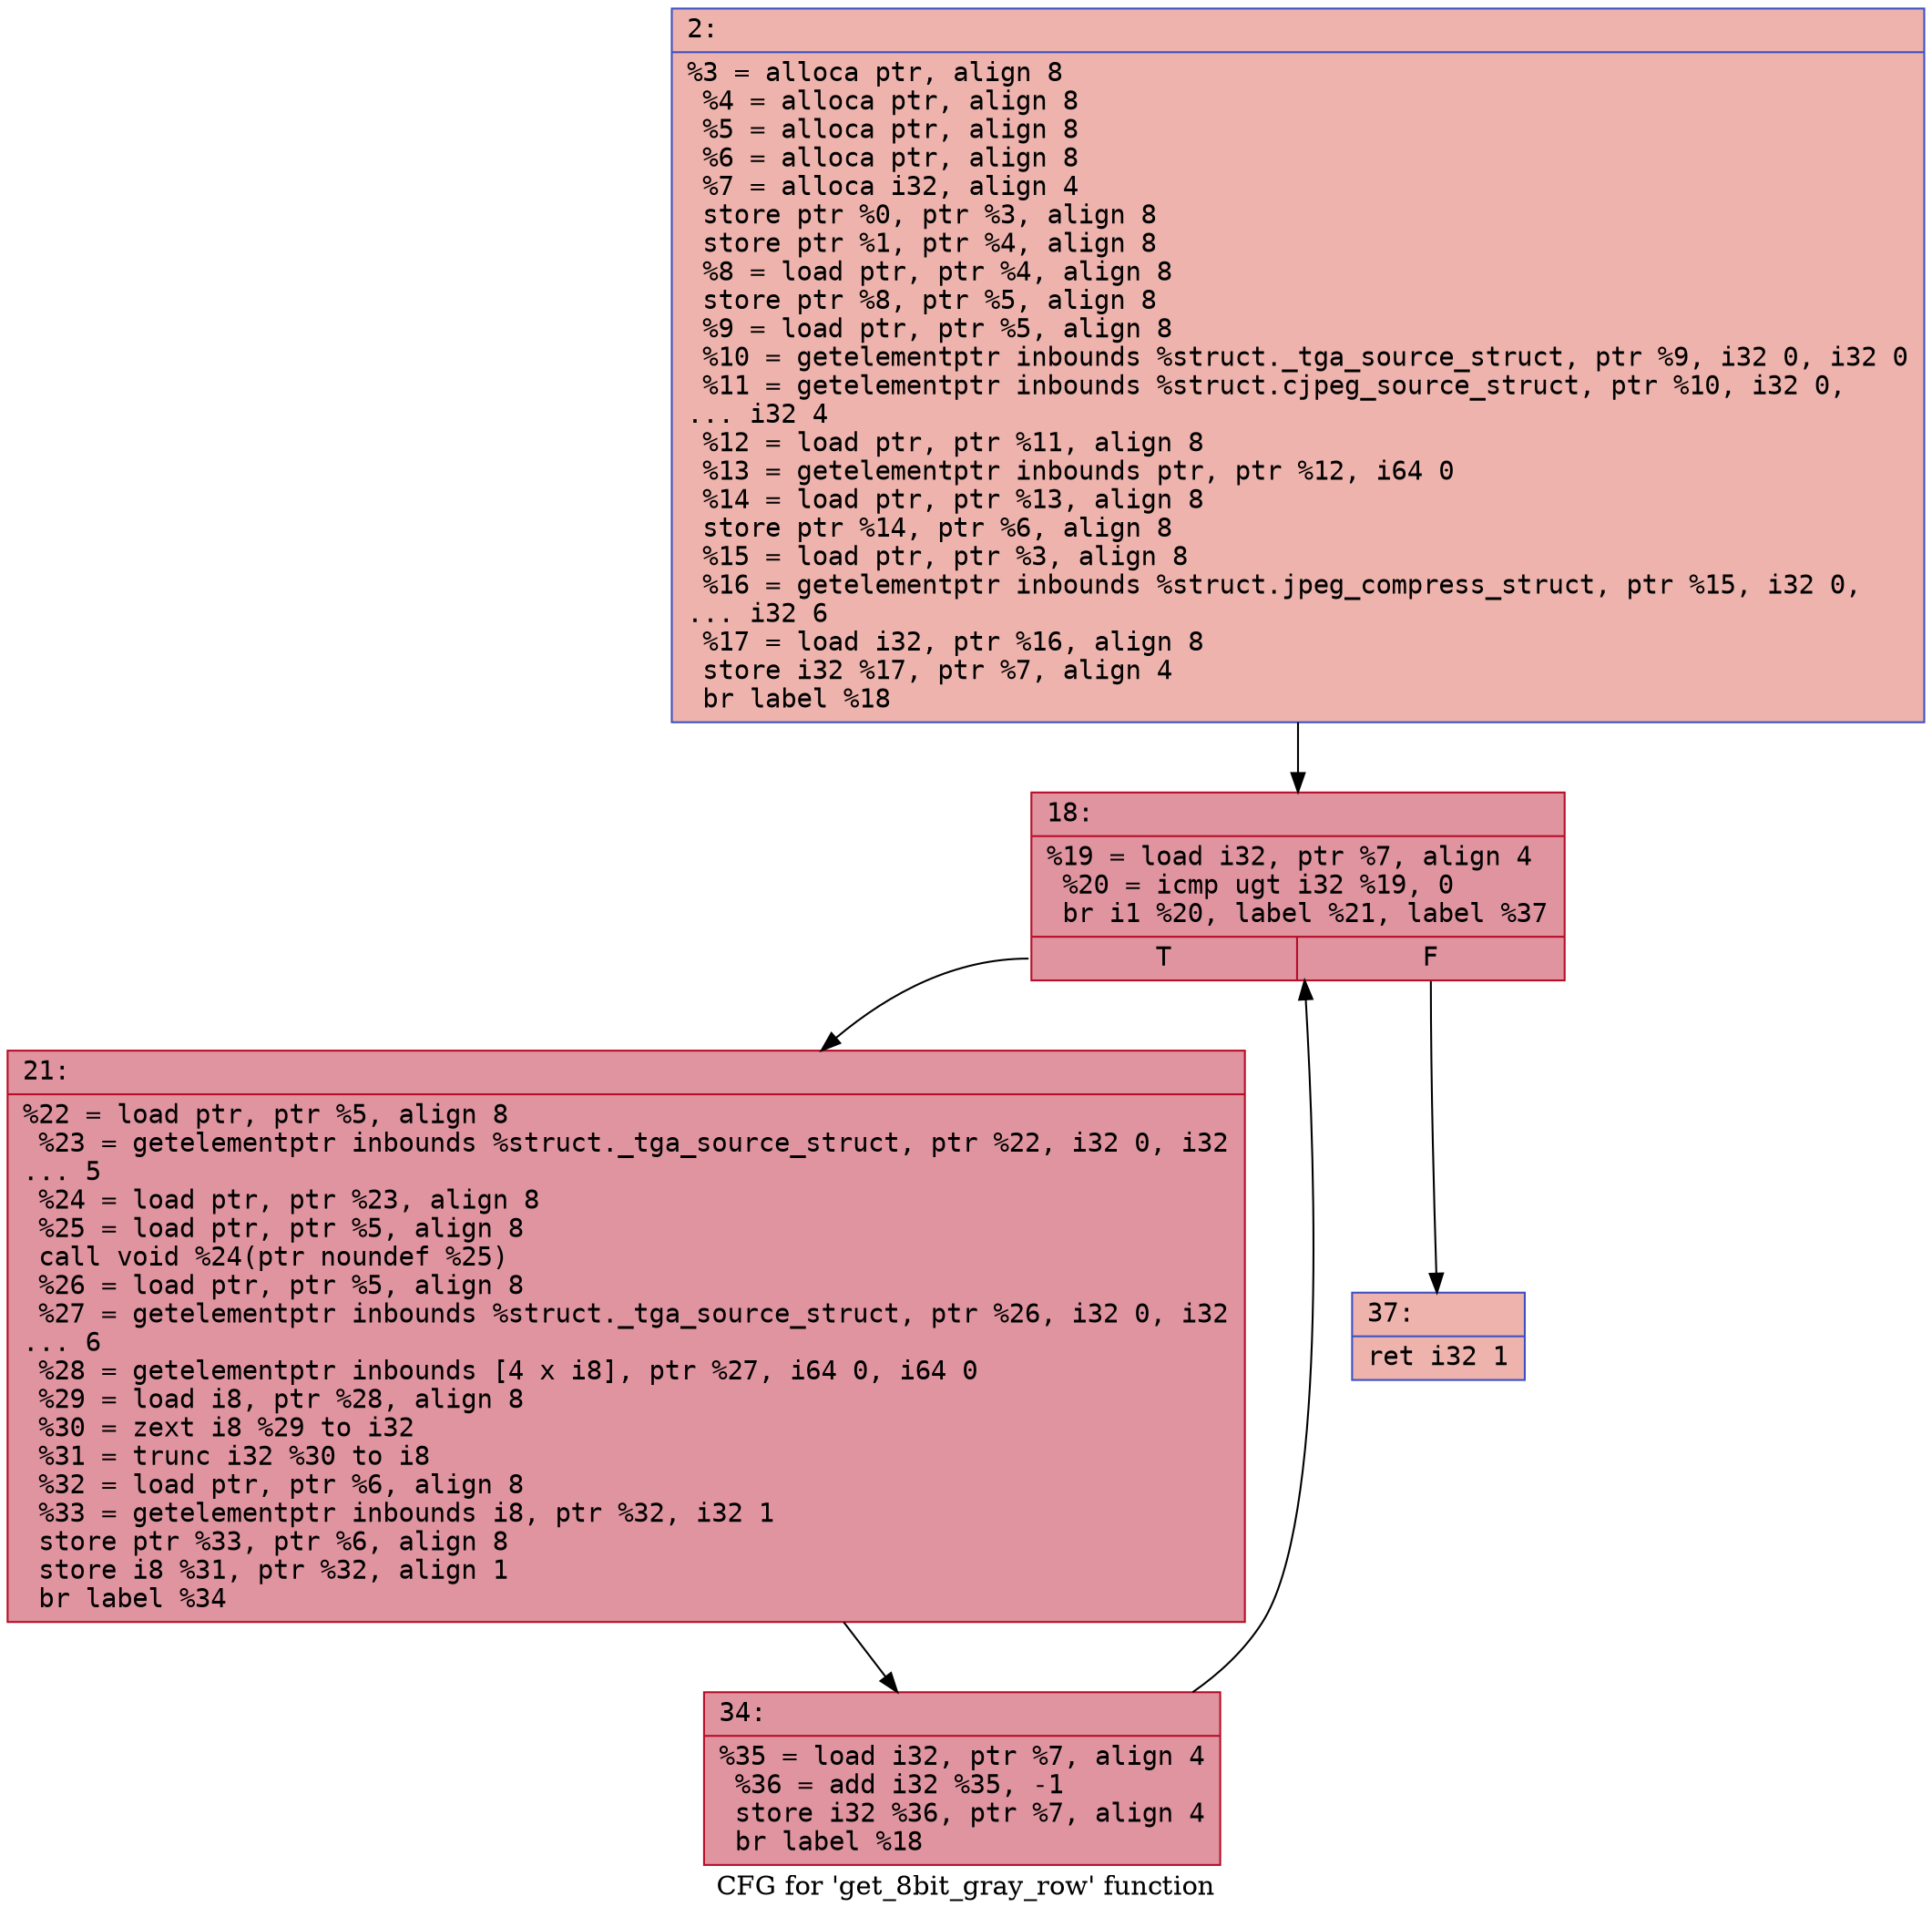digraph "CFG for 'get_8bit_gray_row' function" {
	label="CFG for 'get_8bit_gray_row' function";

	Node0x600001489ea0 [shape=record,color="#3d50c3ff", style=filled, fillcolor="#d6524470" fontname="Courier",label="{2:\l|  %3 = alloca ptr, align 8\l  %4 = alloca ptr, align 8\l  %5 = alloca ptr, align 8\l  %6 = alloca ptr, align 8\l  %7 = alloca i32, align 4\l  store ptr %0, ptr %3, align 8\l  store ptr %1, ptr %4, align 8\l  %8 = load ptr, ptr %4, align 8\l  store ptr %8, ptr %5, align 8\l  %9 = load ptr, ptr %5, align 8\l  %10 = getelementptr inbounds %struct._tga_source_struct, ptr %9, i32 0, i32 0\l  %11 = getelementptr inbounds %struct.cjpeg_source_struct, ptr %10, i32 0,\l... i32 4\l  %12 = load ptr, ptr %11, align 8\l  %13 = getelementptr inbounds ptr, ptr %12, i64 0\l  %14 = load ptr, ptr %13, align 8\l  store ptr %14, ptr %6, align 8\l  %15 = load ptr, ptr %3, align 8\l  %16 = getelementptr inbounds %struct.jpeg_compress_struct, ptr %15, i32 0,\l... i32 6\l  %17 = load i32, ptr %16, align 8\l  store i32 %17, ptr %7, align 4\l  br label %18\l}"];
	Node0x600001489ea0 -> Node0x600001489ef0[tooltip="2 -> 18\nProbability 100.00%" ];
	Node0x600001489ef0 [shape=record,color="#b70d28ff", style=filled, fillcolor="#b70d2870" fontname="Courier",label="{18:\l|  %19 = load i32, ptr %7, align 4\l  %20 = icmp ugt i32 %19, 0\l  br i1 %20, label %21, label %37\l|{<s0>T|<s1>F}}"];
	Node0x600001489ef0:s0 -> Node0x600001489f40[tooltip="18 -> 21\nProbability 96.88%" ];
	Node0x600001489ef0:s1 -> Node0x600001489fe0[tooltip="18 -> 37\nProbability 3.12%" ];
	Node0x600001489f40 [shape=record,color="#b70d28ff", style=filled, fillcolor="#b70d2870" fontname="Courier",label="{21:\l|  %22 = load ptr, ptr %5, align 8\l  %23 = getelementptr inbounds %struct._tga_source_struct, ptr %22, i32 0, i32\l... 5\l  %24 = load ptr, ptr %23, align 8\l  %25 = load ptr, ptr %5, align 8\l  call void %24(ptr noundef %25)\l  %26 = load ptr, ptr %5, align 8\l  %27 = getelementptr inbounds %struct._tga_source_struct, ptr %26, i32 0, i32\l... 6\l  %28 = getelementptr inbounds [4 x i8], ptr %27, i64 0, i64 0\l  %29 = load i8, ptr %28, align 8\l  %30 = zext i8 %29 to i32\l  %31 = trunc i32 %30 to i8\l  %32 = load ptr, ptr %6, align 8\l  %33 = getelementptr inbounds i8, ptr %32, i32 1\l  store ptr %33, ptr %6, align 8\l  store i8 %31, ptr %32, align 1\l  br label %34\l}"];
	Node0x600001489f40 -> Node0x600001489f90[tooltip="21 -> 34\nProbability 100.00%" ];
	Node0x600001489f90 [shape=record,color="#b70d28ff", style=filled, fillcolor="#b70d2870" fontname="Courier",label="{34:\l|  %35 = load i32, ptr %7, align 4\l  %36 = add i32 %35, -1\l  store i32 %36, ptr %7, align 4\l  br label %18\l}"];
	Node0x600001489f90 -> Node0x600001489ef0[tooltip="34 -> 18\nProbability 100.00%" ];
	Node0x600001489fe0 [shape=record,color="#3d50c3ff", style=filled, fillcolor="#d6524470" fontname="Courier",label="{37:\l|  ret i32 1\l}"];
}
